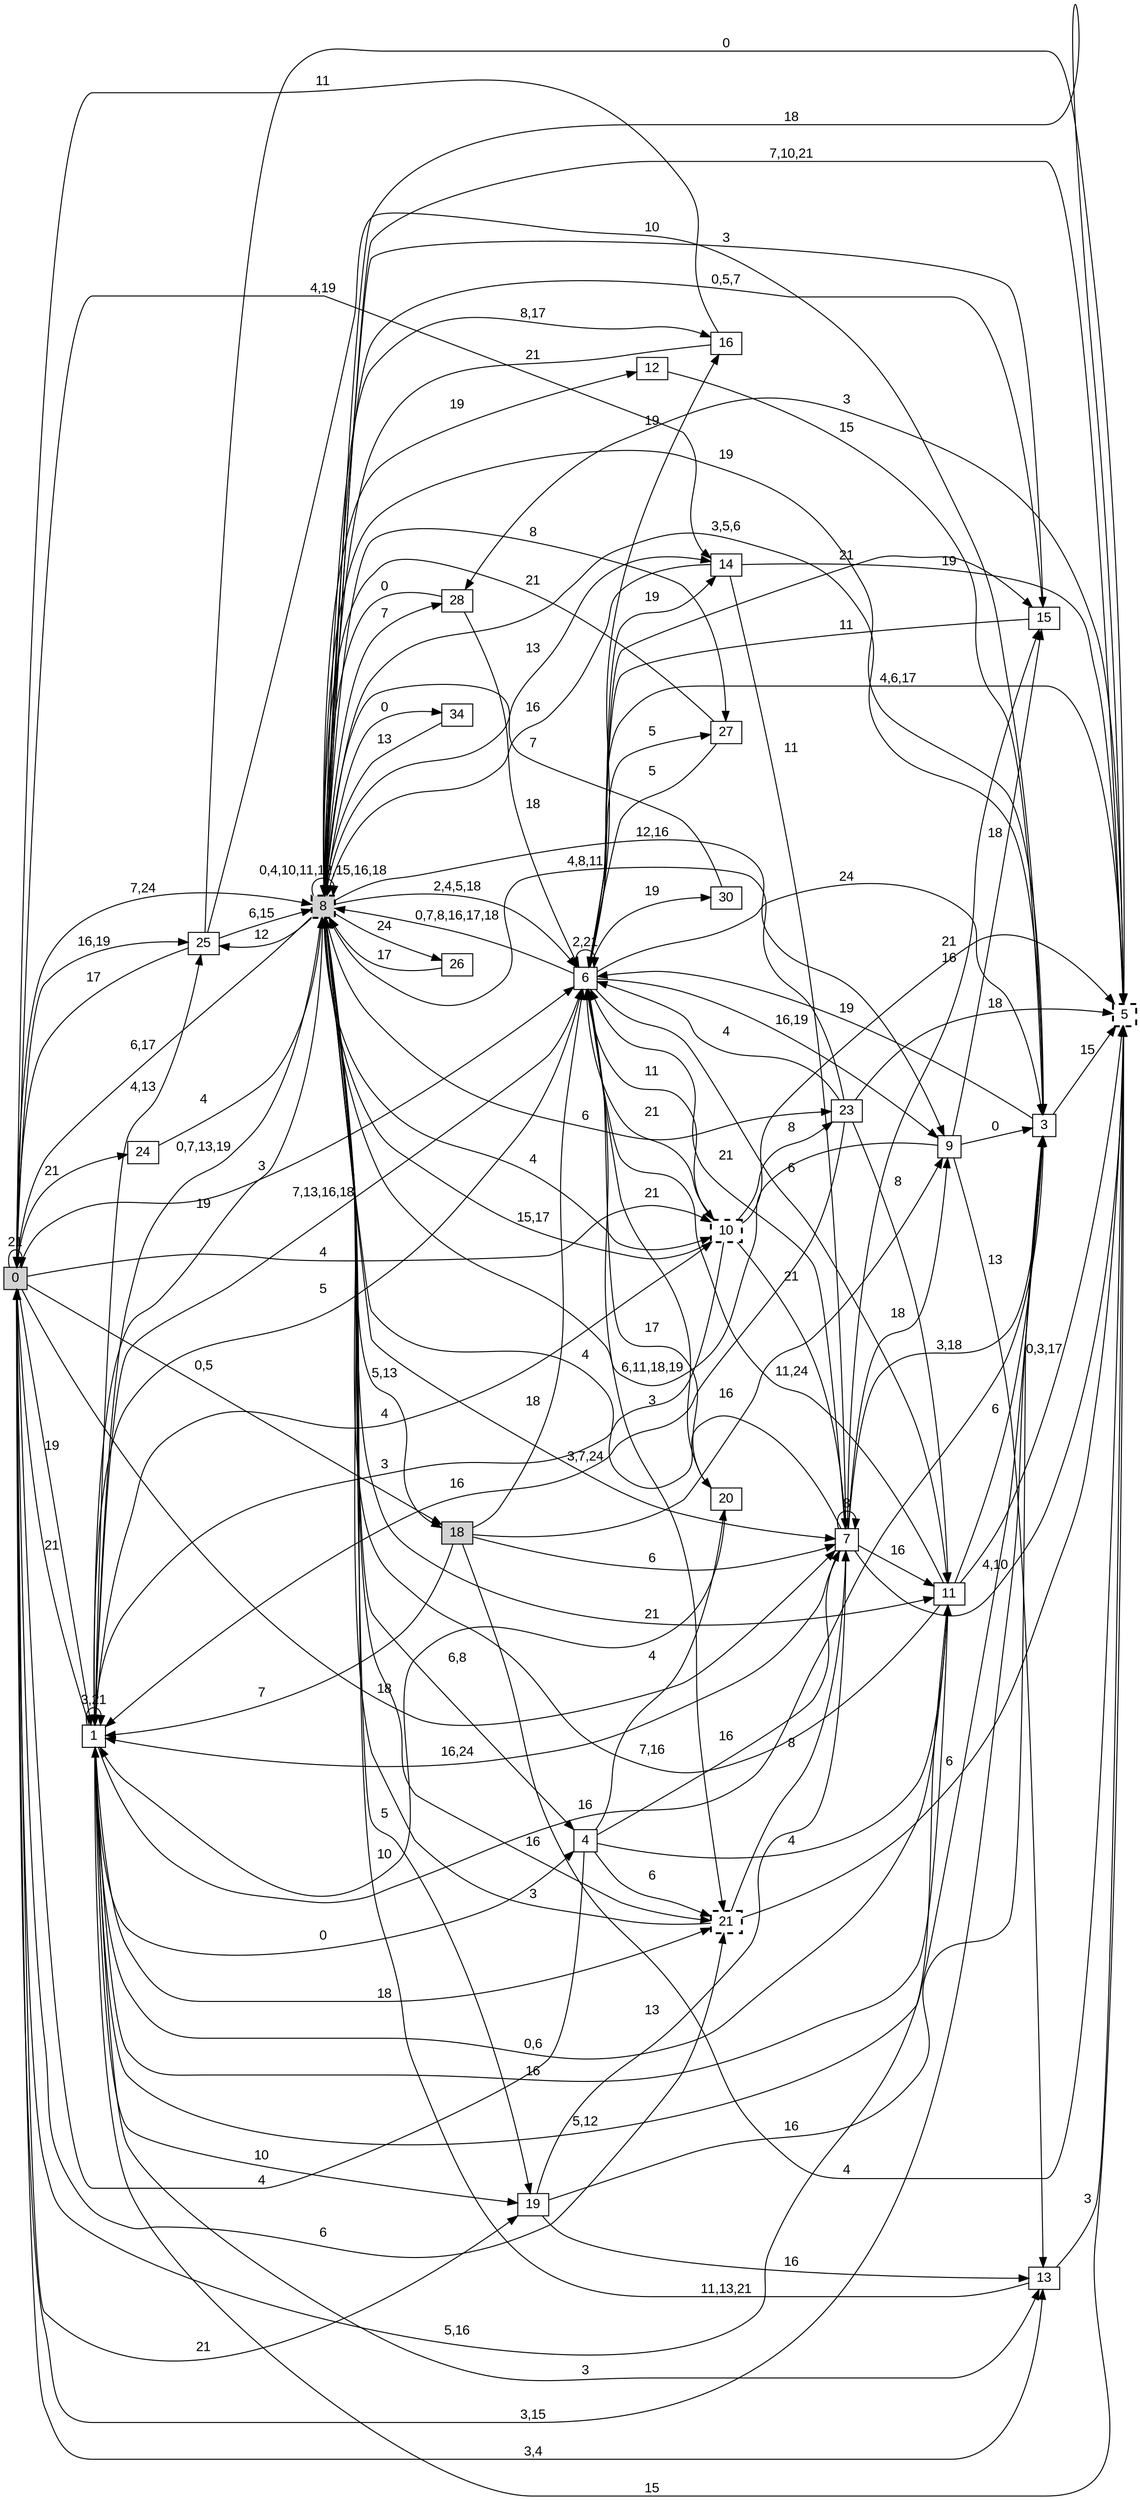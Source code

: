 digraph "NDFA" {
  rankdir=LR
  node [shape=box width=0.1 height=0.1 fontname=Arial]
  edge [fontname=Arial]
/* Estados */
 s0 [label="0" style="filled"] /* I:1 F:0 D:0 */
 s1 [label="1" ] /* I:0 F:0 D:0 */
 s3 [label="3" ] /* I:0 F:0 D:0 */
 s4 [label="4" ] /* I:0 F:0 D:0 */
 s5 [label="5" style="bold,dashed"] /* I:0 F:1 D:0 */
 s6 [label="6" ] /* I:0 F:0 D:0 */
 s7 [label="7" ] /* I:0 F:0 D:0 */
 s8 [label="8" style="filled,bold,dashed"] /* I:1 F:1 D:0 */
 s9 [label="9" ] /* I:0 F:0 D:0 */
 s10 [label="10" style="bold,dashed"] /* I:0 F:1 D:0 */
 s11 [label="11" ] /* I:0 F:0 D:0 */
 s12 [label="12" ] /* I:0 F:0 D:0 */
 s13 [label="13" ] /* I:0 F:0 D:0 */
 s14 [label="14" ] /* I:0 F:0 D:0 */
 s15 [label="15" ] /* I:0 F:0 D:0 */
 s16 [label="16" ] /* I:0 F:0 D:0 */
 s18 [label="18" style="filled"] /* I:1 F:0 D:0 */
 s19 [label="19" ] /* I:0 F:0 D:0 */
 s20 [label="20" ] /* I:0 F:0 D:0 */
 s21 [label="21" style="bold,dashed"] /* I:0 F:1 D:0 */
 s23 [label="23" ] /* I:0 F:0 D:0 */
 s24 [label="24" ] /* I:0 F:0 D:0 */
 s25 [label="25" ] /* I:0 F:0 D:0 */
 s26 [label="26" ] /* I:0 F:0 D:0 */
 s27 [label="27" ] /* I:0 F:0 D:0 */
 s28 [label="28" ] /* I:0 F:0 D:0 */
 s30 [label="30" ] /* I:0 F:0 D:0 */
 s34 [label="34" ] /* I:0 F:0 D:0 */
/* Transiciones */
  s0 -> s0 [label="21"]
  s0 -> s1 [label="19"]
  s0 -> s3 [label="3,15"]
  s0 -> s6 [label="3"]
  s0 -> s7 [label="18"]
  s0 -> s8 [label="7,24"]
  s0 -> s10 [label="4"]
  s0 -> s13 [label="3,4"]
  s0 -> s14 [label="4,19"]
  s0 -> s18 [label="0,5"]
  s0 -> s19 [label="21"]
  s0 -> s21 [label="6"]
  s0 -> s24 [label="21"]
  s0 -> s25 [label="16,19"]
  s1 -> s0 [label="21"]
  s1 -> s1 [label="3,21"]
  s1 -> s3 [label="16"]
  s1 -> s4 [label="0"]
  s1 -> s5 [label="15"]
  s1 -> s6 [label="7,13,16,18"]
  s1 -> s8 [label="19"]
  s1 -> s10 [label="4"]
  s1 -> s11 [label="16"]
  s1 -> s13 [label="3"]
  s1 -> s19 [label="10"]
  s1 -> s21 [label="18"]
  s1 -> s25 [label="4,13"]
  s3 -> s1 [label="5,12"]
  s3 -> s5 [label="15"]
  s3 -> s6 [label="19"]
  s3 -> s8 [label="3,5,6"]
  s4 -> s0 [label="4"]
  s4 -> s7 [label="16"]
  s4 -> s11 [label="4"]
  s4 -> s20 [label="4"]
  s4 -> s21 [label="6"]
  s5 -> s8 [label="7,10,21"]
  s5 -> s28 [label="3"]
  s6 -> s1 [label="5"]
  s6 -> s3 [label="24"]
  s6 -> s5 [label="4,6,17"]
  s6 -> s6 [label="2,21"]
  s6 -> s8 [label="0,7,8,16,17,18"]
  s6 -> s9 [label="16,19"]
  s6 -> s10 [label="11"]
  s6 -> s11 [label="6"]
  s6 -> s14 [label="19"]
  s6 -> s15 [label="21"]
  s6 -> s16 [label="19"]
  s6 -> s20 [label="21"]
  s6 -> s21 [label="3"]
  s6 -> s27 [label="5"]
  s6 -> s30 [label="19"]
  s7 -> s1 [label="16,24"]
  s7 -> s3 [label="3,18"]
  s7 -> s5 [label="4,10"]
  s7 -> s6 [label="21"]
  s7 -> s7 [label="8"]
  s7 -> s8 [label="4"]
  s7 -> s9 [label="18"]
  s7 -> s11 [label="16"]
  s7 -> s15 [label="16"]
  s8 -> s0 [label="6,17"]
  s8 -> s1 [label="0,7,13,19"]
  s8 -> s3 [label="19"]
  s8 -> s4 [label="6,8"]
  s8 -> s5 [label="18"]
  s8 -> s6 [label="2,4,5,18"]
  s8 -> s7 [label="3,7,24"]
  s8 -> s8 [label="0,4,10,11,12,15,16,18"]
  s8 -> s9 [label="12,16"]
  s8 -> s10 [label="4"]
  s8 -> s11 [label="21"]
  s8 -> s12 [label="19"]
  s8 -> s14 [label="13"]
  s8 -> s15 [label="3"]
  s8 -> s16 [label="8,17"]
  s8 -> s18 [label="5,13"]
  s8 -> s19 [label="5"]
  s8 -> s21 [label="16"]
  s8 -> s23 [label="6"]
  s8 -> s25 [label="12"]
  s8 -> s26 [label="24"]
  s8 -> s27 [label="8"]
  s8 -> s28 [label="7"]
  s8 -> s34 [label="0"]
  s9 -> s3 [label="0"]
  s9 -> s8 [label="6,11,18,19"]
  s9 -> s13 [label="13"]
  s9 -> s15 [label="18"]
  s10 -> s1 [label="3"]
  s10 -> s5 [label="21"]
  s10 -> s6 [label="21"]
  s10 -> s7 [label="21"]
  s10 -> s8 [label="15,17"]
  s10 -> s23 [label="8"]
  s11 -> s0 [label="5,16"]
  s11 -> s1 [label="0,6"]
  s11 -> s3 [label="6"]
  s11 -> s5 [label="0,3,17"]
  s11 -> s6 [label="11,24"]
  s11 -> s8 [label="7,16"]
  s12 -> s3 [label="15"]
  s13 -> s5 [label="3"]
  s13 -> s8 [label="11,13,21"]
  s14 -> s5 [label="19"]
  s14 -> s7 [label="11"]
  s14 -> s8 [label="16"]
  s15 -> s6 [label="11"]
  s15 -> s8 [label="0,5,7"]
  s16 -> s0 [label="11"]
  s16 -> s8 [label="21"]
  s18 -> s1 [label="7"]
  s18 -> s5 [label="4"]
  s18 -> s6 [label="18"]
  s18 -> s7 [label="6"]
  s18 -> s9 [label="16"]
  s19 -> s3 [label="16"]
  s19 -> s7 [label="13"]
  s19 -> s13 [label="16"]
  s20 -> s1 [label="10"]
  s20 -> s6 [label="17"]
  s21 -> s5 [label="6"]
  s21 -> s7 [label="8"]
  s21 -> s8 [label="3"]
  s23 -> s1 [label="16"]
  s23 -> s5 [label="18"]
  s23 -> s6 [label="4"]
  s23 -> s8 [label="4,8,11"]
  s23 -> s11 [label="8"]
  s24 -> s8 [label="4"]
  s25 -> s0 [label="17"]
  s25 -> s3 [label="10"]
  s25 -> s5 [label="0"]
  s25 -> s8 [label="6,15"]
  s26 -> s8 [label="17"]
  s27 -> s6 [label="5"]
  s27 -> s8 [label="21"]
  s28 -> s6 [label="18"]
  s28 -> s8 [label="0"]
  s30 -> s8 [label="7"]
  s34 -> s8 [label="13"]
}
